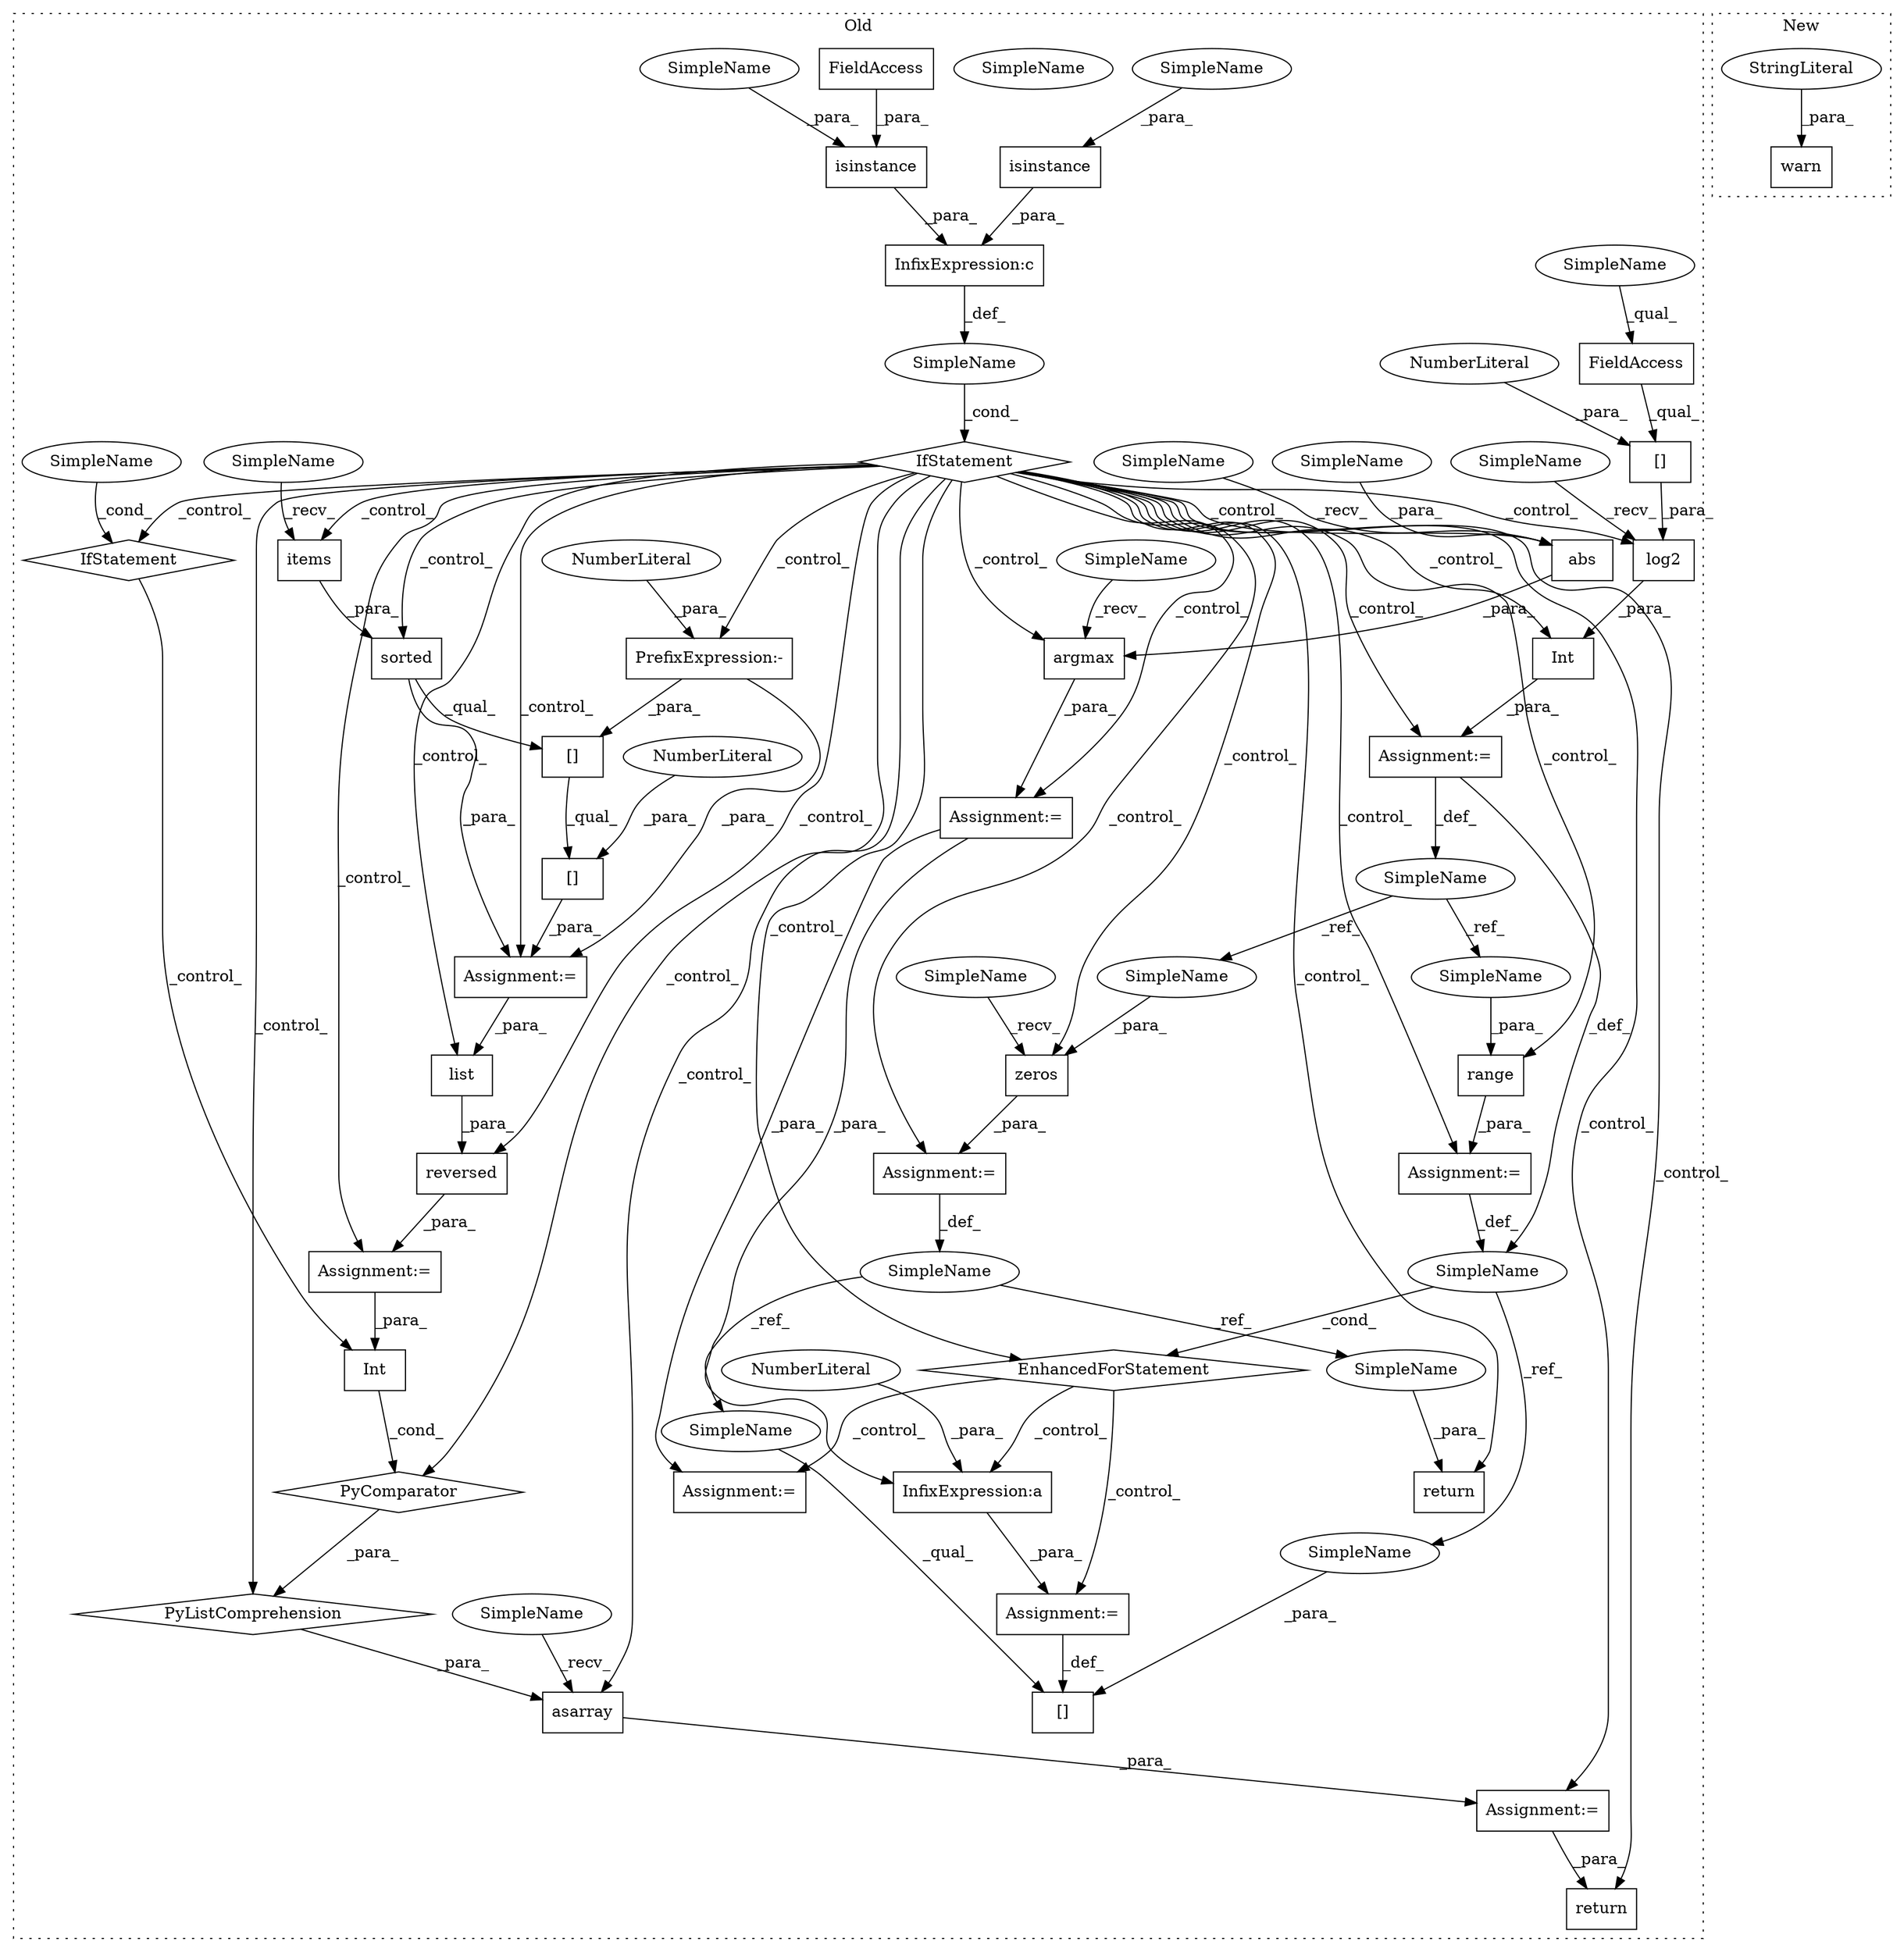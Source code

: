 digraph G {
subgraph cluster0 {
1 [label="[]" a="2" s="9217,9220" l="2,1" shape="box"];
4 [label="Assignment:=" a="7" s="9109" l="1" shape="box"];
5 [label="return" a="41" s="9260" l="7" shape="box"];
6 [label="SimpleName" a="42" s="9108" l="1" shape="ellipse"];
7 [label="Assignment:=" a="7" s="9132,9205" l="57,2" shape="box"];
8 [label="EnhancedForStatement" a="70" s="9132,9205" l="57,2" shape="diamond"];
9 [label="range" a="32" s="9197,9204" l="6,1" shape="box"];
10 [label="SimpleName" a="42" s="9193" l="1" shape="ellipse"];
11 [label="InfixExpression:a" a="27" s="9224" l="3" shape="box"];
12 [label="NumberLiteral" a="34" s="9227" l="1" shape="ellipse"];
13 [label="InfixExpression:c" a="27" s="8707" l="4" shape="box"];
14 [label="asarray" a="32" s="8836,8980" l="21,-5" shape="box"];
15 [label="log2" a="32" s="9025,9051" l="5,1" shape="box"];
16 [label="[]" a="2" s="9030,9050" l="19,1" shape="box"];
17 [label="NumberLiteral" a="34" s="9049" l="1" shape="ellipse"];
18 [label="SimpleName" a="42" s="" l="" shape="ellipse"];
19 [label="isinstance" a="32" s="8678,8706" l="11,1" shape="box"];
20 [label="abs" a="32" s="9082,9098" l="4,1" shape="box"];
21 [label="list" a="32" s="8943,8961" l="5,1" shape="box"];
22 [label="isinstance" a="32" s="8711,8746" l="11,1" shape="box"];
23 [label="PrefixExpression:-" a="38" s="8814" l="1" shape="box"];
24 [label="NumberLiteral" a="34" s="8815" l="1" shape="ellipse"];
25 [label="[]" a="2" s="8771,8819" l="47,1" shape="box"];
26 [label="NumberLiteral" a="34" s="8818" l="1" shape="ellipse"];
27 [label="[]" a="2" s="8771,8816" l="43,1" shape="box"];
28 [label="zeros" a="32" s="9116,9123" l="6,1" shape="box"];
29 [label="SimpleName" a="42" s="9013" l="1" shape="ellipse"];
30 [label="PyListComprehension" a="109" s="8857" l="123" shape="diamond"];
31 [label="Int" a="32" s="9015,9052" l="4,1" shape="box"];
32 [label="PyComparator" a="113" s="8927" l="45" shape="diamond"];
33 [label="sorted" a="32" s="8771,8812" l="7,1" shape="box"];
34 [label="argmax" a="32" s="9069,9099" l="7,1" shape="box"];
35 [label="FieldAccess" a="22" s="9030" l="18" shape="box"];
36 [label="FieldAccess" a="22" s="8702" l="4" shape="box"];
37 [label="IfStatement" a="25" s="8674,8747" l="4,2" shape="diamond"];
38 [label="Assignment:=" a="7" s="9062" l="1" shape="box"];
39 [label="IfStatement" a="25" s="8927" l="45" shape="diamond"];
40 [label="Int" a="32" s="8857,8862" l="4,1" shape="box"];
41 [label="SimpleName" a="42" s="8967" l="5" shape="ellipse"];
42 [label="Assignment:=" a="7" s="8770" l="1" shape="box"];
43 [label="Assignment:=" a="7" s="9240" l="3" shape="box"];
44 [label="Assignment:=" a="7" s="8927" l="45" shape="box"];
45 [label="Assignment:=" a="7" s="9014" l="1" shape="box"];
46 [label="Assignment:=" a="7" s="9221" l="1" shape="box"];
47 [label="Assignment:=" a="7" s="8829" l="1" shape="box"];
48 [label="items" a="32" s="8791" l="7" shape="box"];
49 [label="return" a="41" s="8983" l="7" shape="box"];
50 [label="reversed" a="32" s="8934,8962" l="9,1" shape="box"];
51 [label="SimpleName" a="42" s="9203" l="1" shape="ellipse"];
52 [label="SimpleName" a="42" s="9122" l="1" shape="ellipse"];
53 [label="SimpleName" a="42" s="9219" l="1" shape="ellipse"];
54 [label="SimpleName" a="42" s="8722" l="12" shape="ellipse"];
55 [label="SimpleName" a="42" s="9030" l="12" shape="ellipse"];
56 [label="SimpleName" a="42" s="9086" l="12" shape="ellipse"];
57 [label="SimpleName" a="42" s="8778" l="12" shape="ellipse"];
58 [label="SimpleName" a="42" s="8689" l="12" shape="ellipse"];
59 [label="SimpleName" a="42" s="9110" l="5" shape="ellipse"];
60 [label="SimpleName" a="42" s="9076" l="5" shape="ellipse"];
61 [label="SimpleName" a="42" s="8830" l="5" shape="ellipse"];
62 [label="SimpleName" a="42" s="9063" l="5" shape="ellipse"];
63 [label="SimpleName" a="42" s="9019" l="5" shape="ellipse"];
64 [label="SimpleName" a="42" s="8967" l="5" shape="ellipse"];
65 [label="SimpleName" a="42" s="9267" l="1" shape="ellipse"];
66 [label="SimpleName" a="42" s="9217" l="1" shape="ellipse"];
label = "Old";
style="dotted";
}
subgraph cluster1 {
2 [label="warn" a="32" s="8728,8885" l="5,1" shape="box"];
3 [label="StringLiteral" a="45" s="8733" l="133" shape="ellipse"];
label = "New";
style="dotted";
}
3 -> 2 [label="_para_"];
4 -> 6 [label="_def_"];
6 -> 65 [label="_ref_"];
6 -> 66 [label="_ref_"];
7 -> 10 [label="_def_"];
8 -> 46 [label="_control_"];
8 -> 11 [label="_control_"];
8 -> 43 [label="_control_"];
9 -> 7 [label="_para_"];
10 -> 8 [label="_cond_"];
10 -> 53 [label="_ref_"];
11 -> 46 [label="_para_"];
12 -> 11 [label="_para_"];
13 -> 18 [label="_def_"];
14 -> 47 [label="_para_"];
15 -> 31 [label="_para_"];
16 -> 15 [label="_para_"];
17 -> 16 [label="_para_"];
18 -> 37 [label="_cond_"];
19 -> 13 [label="_para_"];
20 -> 34 [label="_para_"];
21 -> 50 [label="_para_"];
22 -> 13 [label="_para_"];
23 -> 27 [label="_para_"];
23 -> 42 [label="_para_"];
24 -> 23 [label="_para_"];
25 -> 42 [label="_para_"];
26 -> 25 [label="_para_"];
27 -> 25 [label="_qual_"];
28 -> 4 [label="_para_"];
29 -> 52 [label="_ref_"];
29 -> 51 [label="_ref_"];
30 -> 14 [label="_para_"];
31 -> 45 [label="_para_"];
32 -> 30 [label="_para_"];
33 -> 27 [label="_qual_"];
33 -> 42 [label="_para_"];
34 -> 38 [label="_para_"];
35 -> 16 [label="_qual_"];
36 -> 19 [label="_para_"];
37 -> 20 [label="_control_"];
37 -> 38 [label="_control_"];
37 -> 28 [label="_control_"];
37 -> 39 [label="_control_"];
37 -> 23 [label="_control_"];
37 -> 45 [label="_control_"];
37 -> 49 [label="_control_"];
37 -> 32 [label="_control_"];
37 -> 7 [label="_control_"];
37 -> 44 [label="_control_"];
37 -> 30 [label="_control_"];
37 -> 9 [label="_control_"];
37 -> 47 [label="_control_"];
37 -> 48 [label="_control_"];
37 -> 31 [label="_control_"];
37 -> 33 [label="_control_"];
37 -> 34 [label="_control_"];
37 -> 21 [label="_control_"];
37 -> 4 [label="_control_"];
37 -> 42 [label="_control_"];
37 -> 14 [label="_control_"];
37 -> 5 [label="_control_"];
37 -> 15 [label="_control_"];
37 -> 50 [label="_control_"];
37 -> 8 [label="_control_"];
38 -> 43 [label="_para_"];
38 -> 11 [label="_para_"];
39 -> 40 [label="_control_"];
40 -> 32 [label="_cond_"];
42 -> 21 [label="_para_"];
44 -> 40 [label="_para_"];
45 -> 10 [label="_def_"];
45 -> 29 [label="_def_"];
46 -> 1 [label="_def_"];
47 -> 49 [label="_para_"];
48 -> 33 [label="_para_"];
50 -> 44 [label="_para_"];
51 -> 9 [label="_para_"];
52 -> 28 [label="_para_"];
53 -> 1 [label="_para_"];
54 -> 22 [label="_para_"];
55 -> 35 [label="_qual_"];
56 -> 20 [label="_para_"];
57 -> 48 [label="_recv_"];
58 -> 19 [label="_para_"];
59 -> 28 [label="_recv_"];
60 -> 20 [label="_recv_"];
61 -> 14 [label="_recv_"];
62 -> 34 [label="_recv_"];
63 -> 15 [label="_recv_"];
64 -> 39 [label="_cond_"];
65 -> 5 [label="_para_"];
66 -> 1 [label="_qual_"];
}